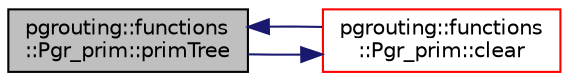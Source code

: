 digraph "pgrouting::functions::Pgr_prim::primTree"
{
  edge [fontname="Helvetica",fontsize="10",labelfontname="Helvetica",labelfontsize="10"];
  node [fontname="Helvetica",fontsize="10",shape=record];
  rankdir="LR";
  Node168 [label="pgrouting::functions\l::Pgr_prim::primTree",height=0.2,width=0.4,color="black", fillcolor="grey75", style="filled", fontcolor="black"];
  Node168 -> Node169 [color="midnightblue",fontsize="10",style="solid",fontname="Helvetica"];
  Node169 [label="pgrouting::functions\l::Pgr_prim::clear",height=0.2,width=0.4,color="red", fillcolor="white", style="filled",URL="$classpgrouting_1_1functions_1_1Pgr__prim.html#af1bc7f51e5006ca7cf8b8fd9198594f6"];
  Node169 -> Node168 [color="midnightblue",fontsize="10",style="solid",fontname="Helvetica"];
}
